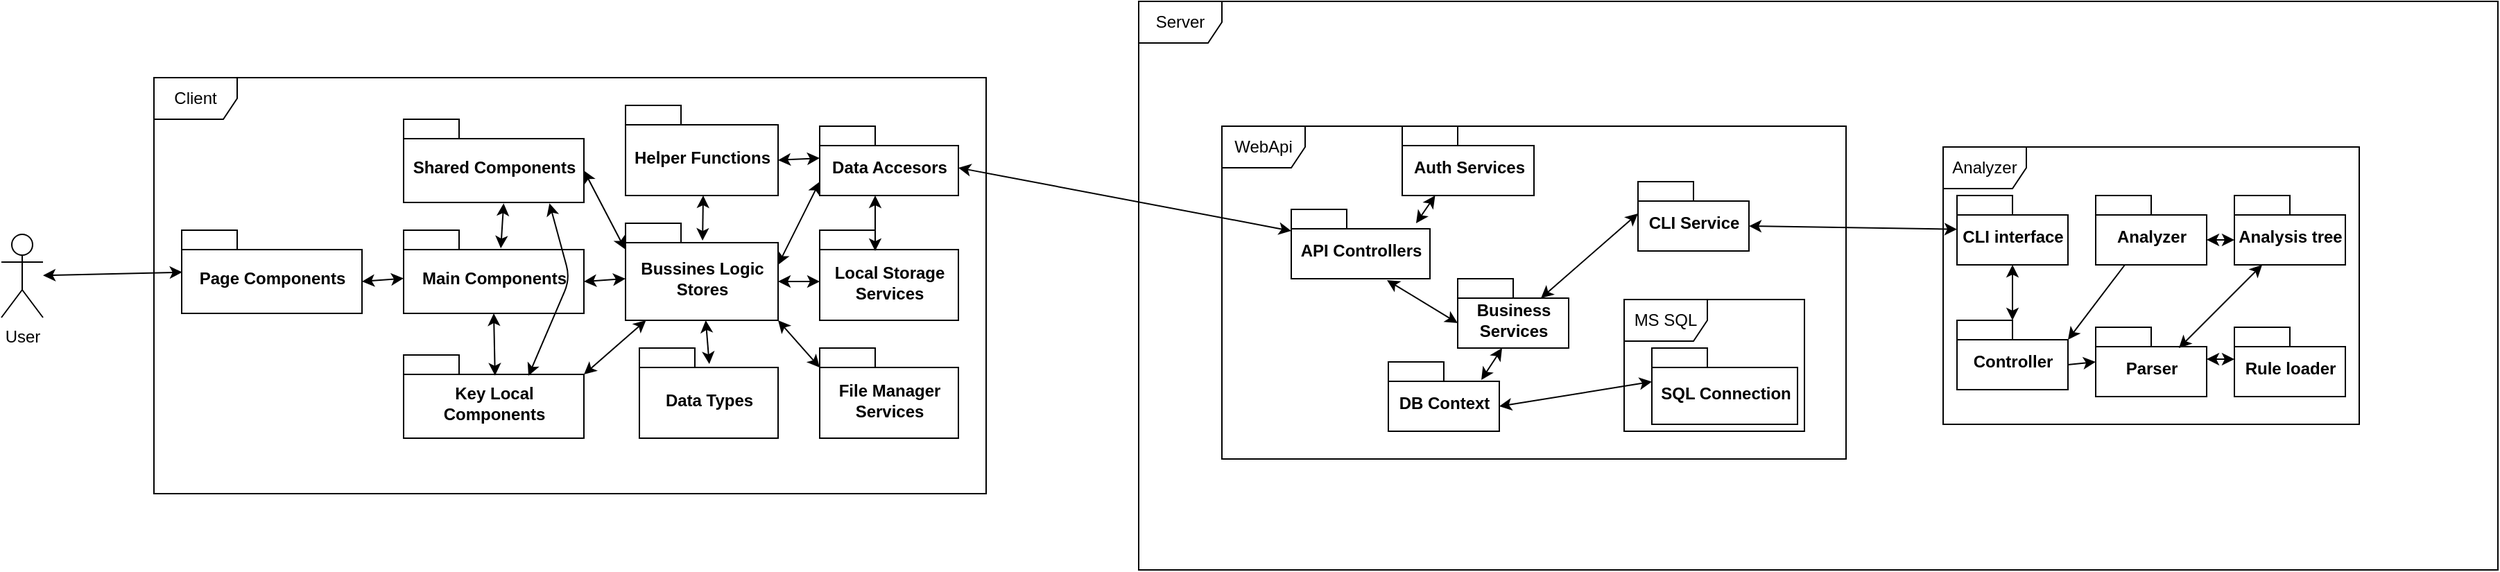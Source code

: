 <mxfile version="15.9.1" type="device"><diagram id="LTccUv_rX1cCmHkAag06" name="Page-1"><mxGraphModel dx="2512" dy="804" grid="1" gridSize="10" guides="1" tooltips="1" connect="1" arrows="1" fold="1" page="1" pageScale="1" pageWidth="850" pageHeight="1100" math="0" shadow="0"><root><mxCell id="0"/><mxCell id="1" parent="0"/><mxCell id="hijYNUA0aTNlwj546k5S-3" value="Server" style="shape=umlFrame;whiteSpace=wrap;html=1;" parent="1" vertex="1"><mxGeometry x="240" y="290" width="980" height="410" as="geometry"/></mxCell><mxCell id="hijYNUA0aTNlwj546k5S-2" value="WebApi" style="shape=umlFrame;whiteSpace=wrap;html=1;" parent="1" vertex="1"><mxGeometry x="300" y="380" width="450" height="240" as="geometry"/></mxCell><mxCell id="hijYNUA0aTNlwj546k5S-24" value="MS SQL" style="shape=umlFrame;whiteSpace=wrap;html=1;" parent="1" vertex="1"><mxGeometry x="590" y="505" width="130" height="95" as="geometry"/></mxCell><mxCell id="hijYNUA0aTNlwj546k5S-4" value="Client" style="shape=umlFrame;whiteSpace=wrap;html=1;" parent="1" vertex="1"><mxGeometry x="-470" y="345" width="600" height="300" as="geometry"/></mxCell><mxCell id="hijYNUA0aTNlwj546k5S-1" value="Analyzer" style="shape=umlFrame;whiteSpace=wrap;html=1;" parent="1" vertex="1"><mxGeometry x="820" y="395" width="300" height="200" as="geometry"/></mxCell><mxCell id="hijYNUA0aTNlwj546k5S-6" value="CLI interface" style="shape=folder;fontStyle=1;spacingTop=10;tabWidth=40;tabHeight=14;tabPosition=left;html=1;" parent="1" vertex="1"><mxGeometry x="830" y="430" width="80" height="50" as="geometry"/></mxCell><mxCell id="hijYNUA0aTNlwj546k5S-7" value="Controller" style="shape=folder;fontStyle=1;spacingTop=10;tabWidth=40;tabHeight=14;tabPosition=left;html=1;" parent="1" vertex="1"><mxGeometry x="830" y="520" width="80" height="50" as="geometry"/></mxCell><mxCell id="hijYNUA0aTNlwj546k5S-8" value="Parser" style="shape=folder;fontStyle=1;spacingTop=10;tabWidth=40;tabHeight=14;tabPosition=left;html=1;" parent="1" vertex="1"><mxGeometry x="930" y="525" width="80" height="50" as="geometry"/></mxCell><mxCell id="hijYNUA0aTNlwj546k5S-9" value="Rule loader" style="shape=folder;fontStyle=1;spacingTop=10;tabWidth=40;tabHeight=14;tabPosition=left;html=1;" parent="1" vertex="1"><mxGeometry x="1030" y="525" width="80" height="50" as="geometry"/></mxCell><mxCell id="hijYNUA0aTNlwj546k5S-10" value="Analysis tree" style="shape=folder;fontStyle=1;spacingTop=10;tabWidth=40;tabHeight=14;tabPosition=left;html=1;" parent="1" vertex="1"><mxGeometry x="1030" y="430" width="80" height="50" as="geometry"/></mxCell><mxCell id="hijYNUA0aTNlwj546k5S-11" value="Analyzer" style="shape=folder;fontStyle=1;spacingTop=10;tabWidth=40;tabHeight=14;tabPosition=left;html=1;" parent="1" vertex="1"><mxGeometry x="930" y="430" width="80" height="50" as="geometry"/></mxCell><mxCell id="hijYNUA0aTNlwj546k5S-12" value="" style="endArrow=classic;startArrow=classic;html=1;exitX=0;exitY=0;exitDx=40;exitDy=0;exitPerimeter=0;" parent="1" source="hijYNUA0aTNlwj546k5S-7" target="hijYNUA0aTNlwj546k5S-6" edge="1"><mxGeometry width="50" height="50" relative="1" as="geometry"><mxPoint x="870" y="650" as="sourcePoint"/><mxPoint x="920" y="600" as="targetPoint"/></mxGeometry></mxCell><mxCell id="hijYNUA0aTNlwj546k5S-13" value="" style="endArrow=classic;html=1;exitX=0;exitY=0;exitDx=80;exitDy=32;exitPerimeter=0;" parent="1" source="hijYNUA0aTNlwj546k5S-7" edge="1"><mxGeometry width="50" height="50" relative="1" as="geometry"><mxPoint x="890" y="700" as="sourcePoint"/><mxPoint x="930" y="550" as="targetPoint"/></mxGeometry></mxCell><mxCell id="hijYNUA0aTNlwj546k5S-15" value="" style="endArrow=classic;startArrow=classic;html=1;entryX=0;entryY=0;entryDx=0;entryDy=23;entryPerimeter=0;" parent="1" target="hijYNUA0aTNlwj546k5S-9" edge="1"><mxGeometry width="50" height="50" relative="1" as="geometry"><mxPoint x="1010" y="548" as="sourcePoint"/><mxPoint x="880" y="600" as="targetPoint"/></mxGeometry></mxCell><mxCell id="hijYNUA0aTNlwj546k5S-18" value="" style="endArrow=classic;startArrow=classic;html=1;exitX=0;exitY=0;exitDx=80;exitDy=32;exitPerimeter=0;entryX=0;entryY=0;entryDx=0;entryDy=32;entryPerimeter=0;" parent="1" source="hijYNUA0aTNlwj546k5S-11" target="hijYNUA0aTNlwj546k5S-10" edge="1"><mxGeometry width="50" height="50" relative="1" as="geometry"><mxPoint x="980" y="530" as="sourcePoint"/><mxPoint x="1030" y="480" as="targetPoint"/></mxGeometry></mxCell><mxCell id="hijYNUA0aTNlwj546k5S-19" value="" style="endArrow=classic;startArrow=classic;html=1;entryX=0.25;entryY=1;entryDx=0;entryDy=0;entryPerimeter=0;" parent="1" target="hijYNUA0aTNlwj546k5S-10" edge="1"><mxGeometry width="50" height="50" relative="1" as="geometry"><mxPoint x="990" y="540" as="sourcePoint"/><mxPoint x="1040" y="490" as="targetPoint"/></mxGeometry></mxCell><mxCell id="hijYNUA0aTNlwj546k5S-20" value="" style="endArrow=classic;html=1;entryX=0;entryY=0;entryDx=80;entryDy=14;entryPerimeter=0;" parent="1" source="hijYNUA0aTNlwj546k5S-11" target="hijYNUA0aTNlwj546k5S-7" edge="1"><mxGeometry width="50" height="50" relative="1" as="geometry"><mxPoint x="830" y="650" as="sourcePoint"/><mxPoint x="880" y="600" as="targetPoint"/></mxGeometry></mxCell><mxCell id="hijYNUA0aTNlwj546k5S-21" value="CLI Service" style="shape=folder;fontStyle=1;spacingTop=10;tabWidth=40;tabHeight=14;tabPosition=left;html=1;" parent="1" vertex="1"><mxGeometry x="600" y="420" width="80" height="50" as="geometry"/></mxCell><mxCell id="hijYNUA0aTNlwj546k5S-22" value="" style="endArrow=classic;startArrow=classic;html=1;exitX=0;exitY=0;exitDx=80;exitDy=32;exitPerimeter=0;" parent="1" source="hijYNUA0aTNlwj546k5S-21" target="hijYNUA0aTNlwj546k5S-6" edge="1"><mxGeometry width="50" height="50" relative="1" as="geometry"><mxPoint x="630" y="440" as="sourcePoint"/><mxPoint x="770" y="460" as="targetPoint"/></mxGeometry></mxCell><mxCell id="hijYNUA0aTNlwj546k5S-23" value="SQL Connection" style="shape=folder;fontStyle=1;spacingTop=10;tabWidth=40;tabHeight=14;tabPosition=left;html=1;" parent="1" vertex="1"><mxGeometry x="610" y="540" width="105" height="55" as="geometry"/></mxCell><mxCell id="hijYNUA0aTNlwj546k5S-25" value="DB Context" style="shape=folder;fontStyle=1;spacingTop=10;tabWidth=40;tabHeight=14;tabPosition=left;html=1;" parent="1" vertex="1"><mxGeometry x="420" y="550" width="80" height="50" as="geometry"/></mxCell><mxCell id="hijYNUA0aTNlwj546k5S-26" value="Business&lt;br&gt;Services" style="shape=folder;fontStyle=1;spacingTop=10;tabWidth=40;tabHeight=14;tabPosition=left;html=1;" parent="1" vertex="1"><mxGeometry x="470" y="490" width="80" height="50" as="geometry"/></mxCell><mxCell id="hijYNUA0aTNlwj546k5S-27" value="API Controllers" style="shape=folder;fontStyle=1;spacingTop=10;tabWidth=40;tabHeight=14;tabPosition=left;html=1;" parent="1" vertex="1"><mxGeometry x="350" y="440" width="100" height="50" as="geometry"/></mxCell><mxCell id="hijYNUA0aTNlwj546k5S-29" value="Auth Services" style="shape=folder;fontStyle=1;spacingTop=10;tabWidth=40;tabHeight=14;tabPosition=left;html=1;" parent="1" vertex="1"><mxGeometry x="430" y="380" width="95" height="50" as="geometry"/></mxCell><mxCell id="hijYNUA0aTNlwj546k5S-30" value="" style="endArrow=classic;startArrow=classic;html=1;entryX=0;entryY=0;entryDx=0;entryDy=23;entryPerimeter=0;exitX=0;exitY=0;exitDx=60;exitDy=14;exitPerimeter=0;" parent="1" source="hijYNUA0aTNlwj546k5S-26" target="hijYNUA0aTNlwj546k5S-21" edge="1"><mxGeometry width="50" height="50" relative="1" as="geometry"><mxPoint x="520" y="490" as="sourcePoint"/><mxPoint x="570" y="440" as="targetPoint"/></mxGeometry></mxCell><mxCell id="hijYNUA0aTNlwj546k5S-31" value="" style="endArrow=classic;startArrow=classic;html=1;entryX=0.25;entryY=1;entryDx=0;entryDy=0;entryPerimeter=0;" parent="1" target="hijYNUA0aTNlwj546k5S-29" edge="1"><mxGeometry width="50" height="50" relative="1" as="geometry"><mxPoint x="440" y="450" as="sourcePoint"/><mxPoint x="610" y="453.0" as="targetPoint"/></mxGeometry></mxCell><mxCell id="hijYNUA0aTNlwj546k5S-32" value="" style="endArrow=classic;startArrow=classic;html=1;entryX=0.69;entryY=1.02;entryDx=0;entryDy=0;entryPerimeter=0;exitX=0;exitY=0;exitDx=0;exitDy=32;exitPerimeter=0;" parent="1" source="hijYNUA0aTNlwj546k5S-26" target="hijYNUA0aTNlwj546k5S-27" edge="1"><mxGeometry width="50" height="50" relative="1" as="geometry"><mxPoint x="385" y="524.0" as="sourcePoint"/><mxPoint x="495" y="525.0" as="targetPoint"/></mxGeometry></mxCell><mxCell id="hijYNUA0aTNlwj546k5S-34" value="" style="endArrow=classic;startArrow=classic;html=1;entryX=0.4;entryY=1;entryDx=0;entryDy=0;entryPerimeter=0;exitX=0.838;exitY=0.26;exitDx=0;exitDy=0;exitPerimeter=0;" parent="1" edge="1" target="hijYNUA0aTNlwj546k5S-26" source="hijYNUA0aTNlwj546k5S-25"><mxGeometry width="50" height="50" relative="1" as="geometry"><mxPoint x="425" y="553.3" as="sourcePoint"/><mxPoint x="470" y="554.2" as="targetPoint"/></mxGeometry></mxCell><mxCell id="hijYNUA0aTNlwj546k5S-35" value="" style="endArrow=classic;startArrow=classic;html=1;exitX=0;exitY=0;exitDx=80;exitDy=32;exitPerimeter=0;entryX=0;entryY=0;entryDx=0;entryDy=24.25;entryPerimeter=0;" parent="1" source="hijYNUA0aTNlwj546k5S-25" target="hijYNUA0aTNlwj546k5S-23" edge="1"><mxGeometry width="50" height="50" relative="1" as="geometry"><mxPoint x="435" y="563.3" as="sourcePoint"/><mxPoint x="590" y="559" as="targetPoint"/></mxGeometry></mxCell><mxCell id="hijYNUA0aTNlwj546k5S-36" value="Data Accesors" style="shape=folder;fontStyle=1;spacingTop=10;tabWidth=40;tabHeight=14;tabPosition=left;html=1;" parent="1" vertex="1"><mxGeometry x="10" y="380" width="100" height="50" as="geometry"/></mxCell><mxCell id="hijYNUA0aTNlwj546k5S-37" value="Bussines Logic&lt;br&gt;Stores" style="shape=folder;fontStyle=1;spacingTop=10;tabWidth=40;tabHeight=14;tabPosition=left;html=1;" parent="1" vertex="1"><mxGeometry x="-130" y="450" width="110" height="70" as="geometry"/></mxCell><mxCell id="hijYNUA0aTNlwj546k5S-38" value="Local Storage&lt;br&gt;Services" style="shape=folder;fontStyle=1;spacingTop=10;tabWidth=40;tabHeight=14;tabPosition=left;html=1;" parent="1" vertex="1"><mxGeometry x="10" y="455" width="100" height="65" as="geometry"/></mxCell><mxCell id="hijYNUA0aTNlwj546k5S-39" value="File Manager&lt;br&gt;Services" style="shape=folder;fontStyle=1;spacingTop=10;tabWidth=40;tabHeight=14;tabPosition=left;html=1;" parent="1" vertex="1"><mxGeometry x="10" y="540" width="100" height="65" as="geometry"/></mxCell><mxCell id="hijYNUA0aTNlwj546k5S-40" value="Data Types" style="shape=folder;fontStyle=1;spacingTop=10;tabWidth=40;tabHeight=14;tabPosition=left;html=1;" parent="1" vertex="1"><mxGeometry x="-120" y="540" width="100" height="65" as="geometry"/></mxCell><mxCell id="hijYNUA0aTNlwj546k5S-41" value="Helper Functions" style="shape=folder;fontStyle=1;spacingTop=10;tabWidth=40;tabHeight=14;tabPosition=left;html=1;" parent="1" vertex="1"><mxGeometry x="-130" y="365" width="110" height="65" as="geometry"/></mxCell><mxCell id="hijYNUA0aTNlwj546k5S-42" value="Shared Components" style="shape=folder;fontStyle=1;spacingTop=10;tabWidth=40;tabHeight=14;tabPosition=left;html=1;" parent="1" vertex="1"><mxGeometry x="-290" y="375" width="130" height="60" as="geometry"/></mxCell><mxCell id="hijYNUA0aTNlwj546k5S-43" value="Key Local&lt;br&gt;Components" style="shape=folder;fontStyle=1;spacingTop=10;tabWidth=40;tabHeight=14;tabPosition=left;html=1;" parent="1" vertex="1"><mxGeometry x="-290" y="545" width="130" height="60" as="geometry"/></mxCell><mxCell id="hijYNUA0aTNlwj546k5S-44" value="Main Components" style="shape=folder;fontStyle=1;spacingTop=10;tabWidth=40;tabHeight=14;tabPosition=left;html=1;" parent="1" vertex="1"><mxGeometry x="-290" y="455" width="130" height="60" as="geometry"/></mxCell><mxCell id="hijYNUA0aTNlwj546k5S-45" value="Page Components" style="shape=folder;fontStyle=1;spacingTop=10;tabWidth=40;tabHeight=14;tabPosition=left;html=1;" parent="1" vertex="1"><mxGeometry x="-450" y="455" width="130" height="60" as="geometry"/></mxCell><mxCell id="hijYNUA0aTNlwj546k5S-46" value="User" style="shape=umlActor;verticalLabelPosition=bottom;verticalAlign=top;html=1;" parent="1" vertex="1"><mxGeometry x="-580" y="458" width="30" height="60" as="geometry"/></mxCell><mxCell id="hijYNUA0aTNlwj546k5S-47" value="" style="endArrow=classic;startArrow=classic;html=1;entryX=0.003;entryY=0.505;entryDx=0;entryDy=0;entryPerimeter=0;" parent="1" source="hijYNUA0aTNlwj546k5S-46" target="hijYNUA0aTNlwj546k5S-45" edge="1"><mxGeometry width="50" height="50" relative="1" as="geometry"><mxPoint x="-530" y="555" as="sourcePoint"/><mxPoint x="-480" y="505" as="targetPoint"/></mxGeometry></mxCell><mxCell id="hijYNUA0aTNlwj546k5S-48" value="" style="endArrow=classic;startArrow=classic;html=1;exitX=0.809;exitY=1.011;exitDx=0;exitDy=0;exitPerimeter=0;" parent="1" source="hijYNUA0aTNlwj546k5S-42" edge="1"><mxGeometry width="50" height="50" relative="1" as="geometry"><mxPoint x="-160" y="415" as="sourcePoint"/><mxPoint x="-200" y="560" as="targetPoint"/><Array as="points"><mxPoint x="-170" y="490"/></Array></mxGeometry></mxCell><mxCell id="hijYNUA0aTNlwj546k5S-49" value="" style="endArrow=classic;startArrow=classic;html=1;entryX=0.555;entryY=1.011;entryDx=0;entryDy=0;entryPerimeter=0;exitX=0.539;exitY=0.218;exitDx=0;exitDy=0;exitPerimeter=0;" parent="1" source="hijYNUA0aTNlwj546k5S-44" target="hijYNUA0aTNlwj546k5S-42" edge="1"><mxGeometry width="50" height="50" relative="1" as="geometry"><mxPoint x="-520" y="780" as="sourcePoint"/><mxPoint x="-470" y="730" as="targetPoint"/></mxGeometry></mxCell><mxCell id="hijYNUA0aTNlwj546k5S-50" value="" style="endArrow=classic;startArrow=classic;html=1;entryX=0.507;entryY=0.247;entryDx=0;entryDy=0;entryPerimeter=0;exitX=0.5;exitY=1;exitDx=0;exitDy=0;exitPerimeter=0;" parent="1" source="hijYNUA0aTNlwj546k5S-44" target="hijYNUA0aTNlwj546k5S-43" edge="1"><mxGeometry width="50" height="50" relative="1" as="geometry"><mxPoint x="-510" y="790" as="sourcePoint"/><mxPoint x="-460" y="740" as="targetPoint"/></mxGeometry></mxCell><mxCell id="hijYNUA0aTNlwj546k5S-51" value="" style="endArrow=classic;startArrow=classic;html=1;exitX=0;exitY=0;exitDx=130;exitDy=37;exitPerimeter=0;" parent="1" source="hijYNUA0aTNlwj546k5S-45" target="hijYNUA0aTNlwj546k5S-44" edge="1"><mxGeometry width="50" height="50" relative="1" as="geometry"><mxPoint x="-370" y="590" as="sourcePoint"/><mxPoint x="-320" y="540" as="targetPoint"/></mxGeometry></mxCell><mxCell id="hijYNUA0aTNlwj546k5S-52" value="" style="endArrow=classic;startArrow=classic;html=1;exitX=0;exitY=0;exitDx=130;exitDy=37;exitPerimeter=0;" parent="1" source="hijYNUA0aTNlwj546k5S-44" edge="1"><mxGeometry width="50" height="50" relative="1" as="geometry"><mxPoint x="-160" y="500" as="sourcePoint"/><mxPoint x="-130" y="490" as="targetPoint"/></mxGeometry></mxCell><mxCell id="hijYNUA0aTNlwj546k5S-53" value="" style="endArrow=classic;startArrow=classic;html=1;exitX=0;exitY=0;exitDx=130;exitDy=14;exitPerimeter=0;" parent="1" source="hijYNUA0aTNlwj546k5S-43" target="hijYNUA0aTNlwj546k5S-37" edge="1"><mxGeometry width="50" height="50" relative="1" as="geometry"><mxPoint x="-195" y="568" as="sourcePoint"/><mxPoint x="-145" y="518" as="targetPoint"/></mxGeometry></mxCell><mxCell id="hijYNUA0aTNlwj546k5S-54" value="" style="endArrow=classic;startArrow=classic;html=1;exitX=0;exitY=0;exitDx=130;exitDy=37;exitPerimeter=0;entryX=-0.003;entryY=0.268;entryDx=0;entryDy=0;entryPerimeter=0;" parent="1" source="hijYNUA0aTNlwj546k5S-42" target="hijYNUA0aTNlwj546k5S-37" edge="1"><mxGeometry width="50" height="50" relative="1" as="geometry"><mxPoint x="-150" y="502" as="sourcePoint"/><mxPoint x="-120" y="500" as="targetPoint"/></mxGeometry></mxCell><mxCell id="hijYNUA0aTNlwj546k5S-55" value="" style="endArrow=classic;startArrow=classic;html=1;entryX=0.505;entryY=0.179;entryDx=0;entryDy=0;entryPerimeter=0;" parent="1" target="hijYNUA0aTNlwj546k5S-37" edge="1"><mxGeometry width="50" height="50" relative="1" as="geometry"><mxPoint x="-74" y="430" as="sourcePoint"/><mxPoint x="-120.33" y="478.76" as="targetPoint"/></mxGeometry></mxCell><mxCell id="hijYNUA0aTNlwj546k5S-56" value="" style="endArrow=classic;startArrow=classic;html=1;exitX=0.504;exitY=0.177;exitDx=0;exitDy=0;exitPerimeter=0;" parent="1" source="hijYNUA0aTNlwj546k5S-40" target="hijYNUA0aTNlwj546k5S-37" edge="1"><mxGeometry width="50" height="50" relative="1" as="geometry"><mxPoint x="-64.0" y="440" as="sourcePoint"/><mxPoint x="-64.45" y="472.53" as="targetPoint"/></mxGeometry></mxCell><mxCell id="hijYNUA0aTNlwj546k5S-57" value="" style="endArrow=classic;startArrow=classic;html=1;" parent="1" edge="1"><mxGeometry width="50" height="50" relative="1" as="geometry"><mxPoint x="-20" y="480" as="sourcePoint"/><mxPoint x="10" y="420" as="targetPoint"/></mxGeometry></mxCell><mxCell id="hijYNUA0aTNlwj546k5S-58" value="" style="endArrow=classic;startArrow=classic;html=1;entryX=0;entryY=0;entryDx=0;entryDy=23;entryPerimeter=0;exitX=0;exitY=0;exitDx=110;exitDy=39.5;exitPerimeter=0;" parent="1" source="hijYNUA0aTNlwj546k5S-41" target="hijYNUA0aTNlwj546k5S-36" edge="1"><mxGeometry width="50" height="50" relative="1" as="geometry"><mxPoint x="-20" y="410" as="sourcePoint"/><mxPoint x="20" y="413.0" as="targetPoint"/></mxGeometry></mxCell><mxCell id="hijYNUA0aTNlwj546k5S-59" value="" style="endArrow=classic;startArrow=classic;html=1;exitX=0;exitY=0;exitDx=110;exitDy=42;exitPerimeter=0;" parent="1" source="hijYNUA0aTNlwj546k5S-37" edge="1"><mxGeometry width="50" height="50" relative="1" as="geometry"><mxPoint x="-10" y="414.5" as="sourcePoint"/><mxPoint x="10" y="492" as="targetPoint"/></mxGeometry></mxCell><mxCell id="hijYNUA0aTNlwj546k5S-60" value="" style="endArrow=classic;startArrow=classic;html=1;" parent="1" edge="1"><mxGeometry width="50" height="50" relative="1" as="geometry"><mxPoint x="50" y="430" as="sourcePoint"/><mxPoint x="50" y="470" as="targetPoint"/></mxGeometry></mxCell><mxCell id="hijYNUA0aTNlwj546k5S-61" value="" style="endArrow=classic;startArrow=classic;html=1;entryX=0;entryY=0;entryDx=0;entryDy=14;entryPerimeter=0;exitX=0;exitY=0;exitDx=110;exitDy=70;exitPerimeter=0;" parent="1" source="hijYNUA0aTNlwj546k5S-37" target="hijYNUA0aTNlwj546k5S-39" edge="1"><mxGeometry width="50" height="50" relative="1" as="geometry"><mxPoint x="60" y="440" as="sourcePoint"/><mxPoint x="60" y="480" as="targetPoint"/></mxGeometry></mxCell><mxCell id="hijYNUA0aTNlwj546k5S-62" value="" style="endArrow=classic;startArrow=classic;html=1;" parent="1" target="hijYNUA0aTNlwj546k5S-27" edge="1"><mxGeometry width="50" height="50" relative="1" as="geometry"><mxPoint x="110" y="410" as="sourcePoint"/><mxPoint x="210" y="430" as="targetPoint"/></mxGeometry></mxCell></root></mxGraphModel></diagram></mxfile>